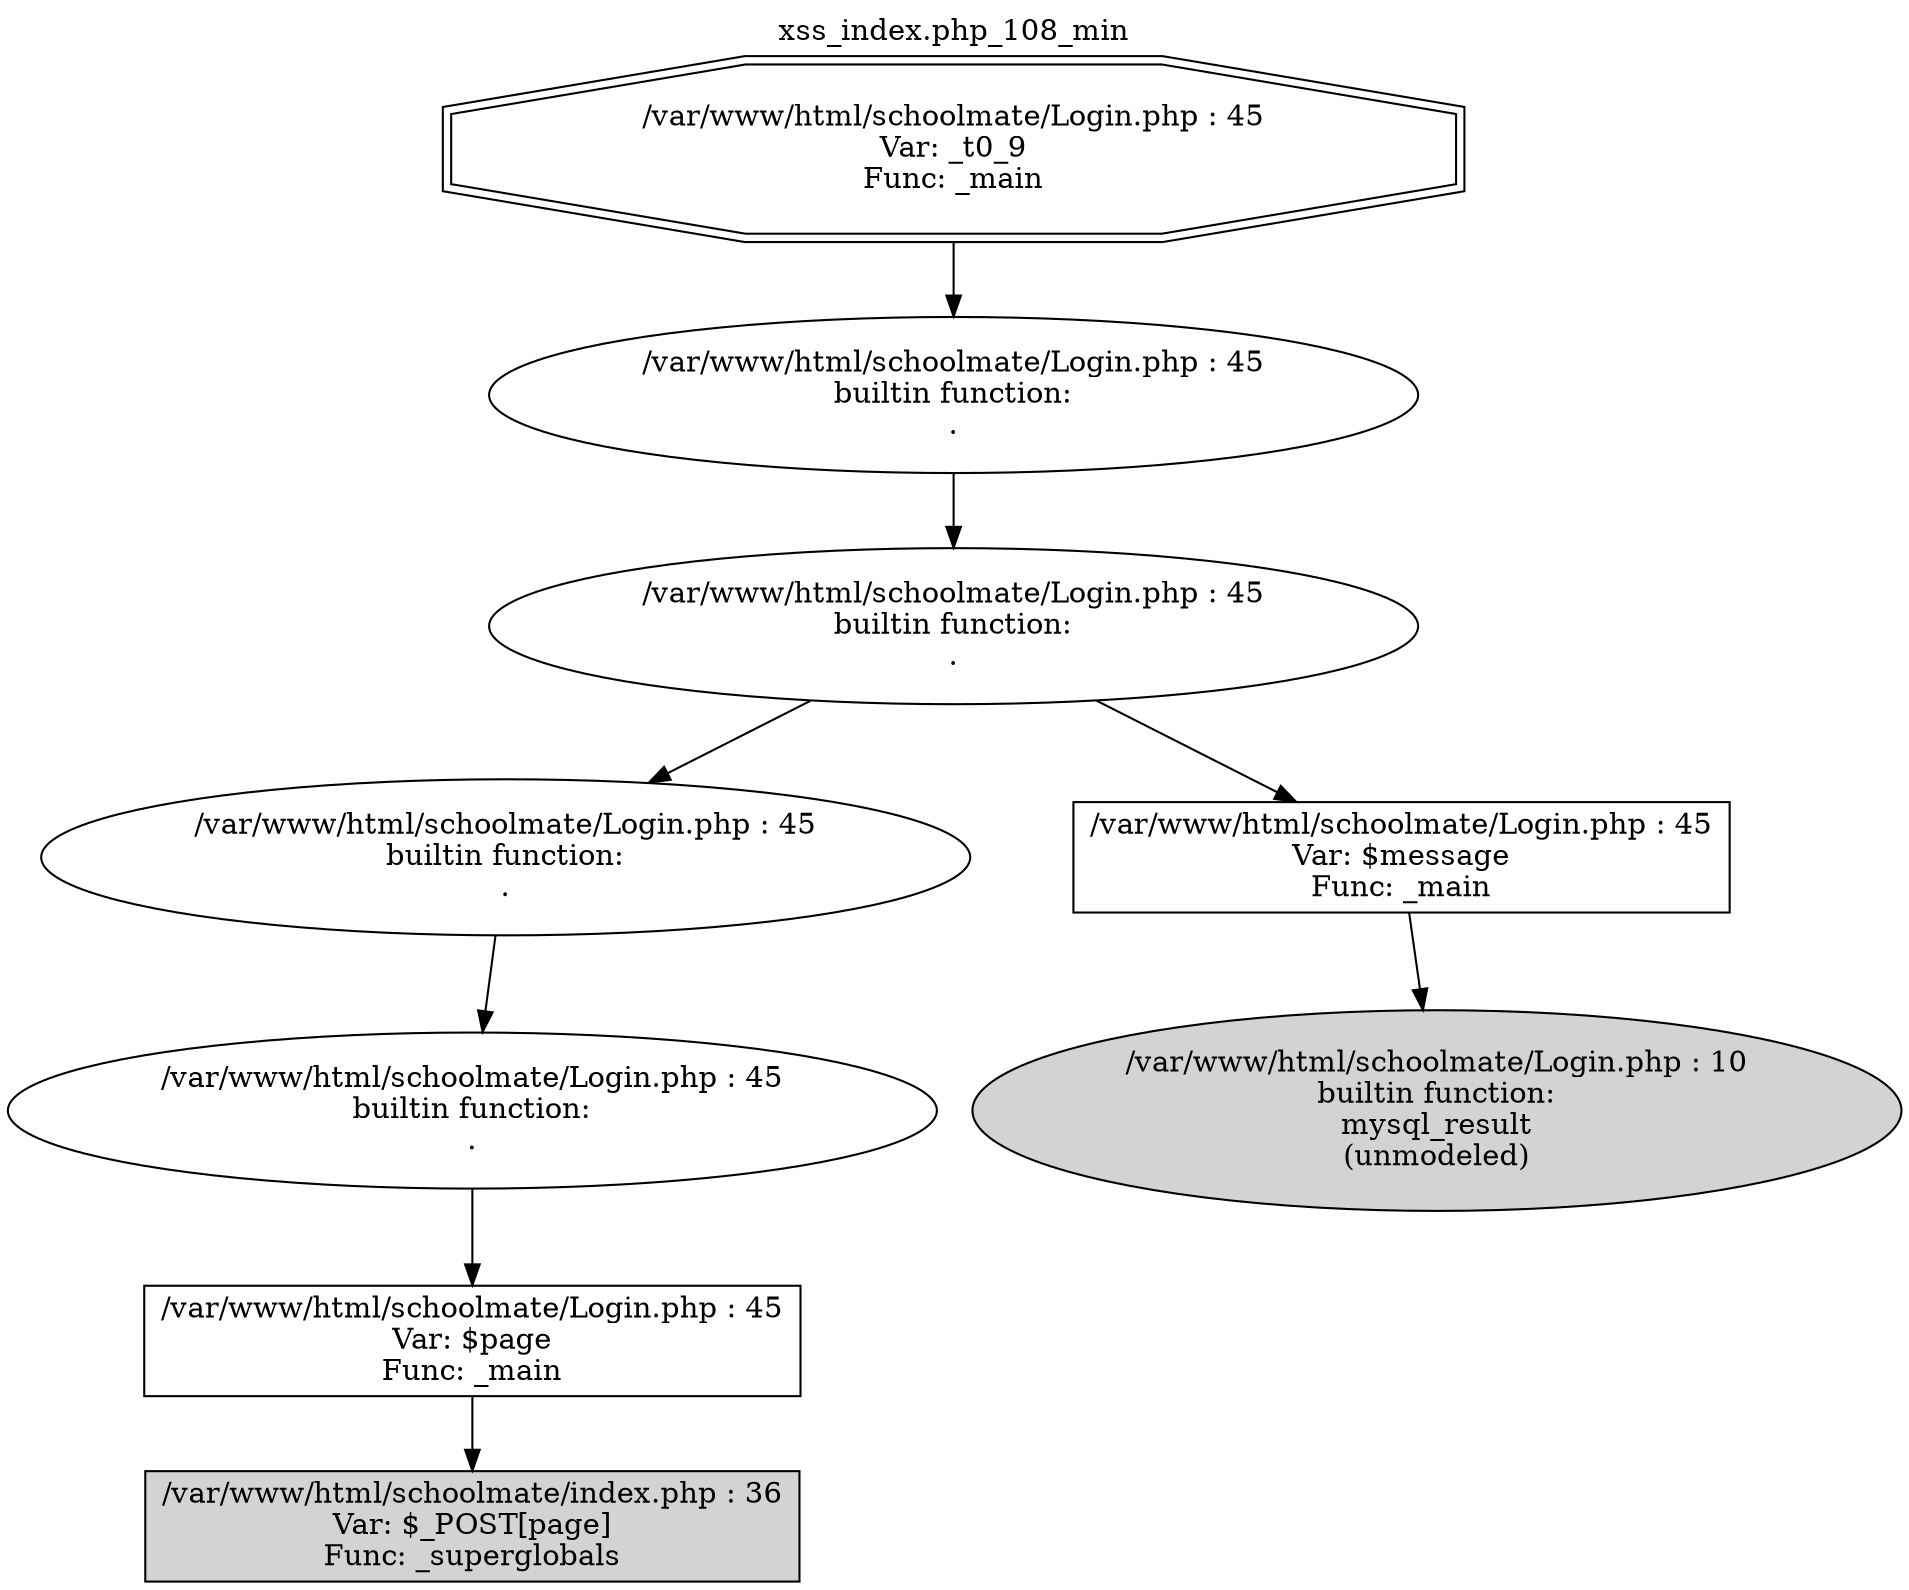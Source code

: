 digraph cfg {
  label="xss_index.php_108_min";
  labelloc=t;
  n1 [shape=doubleoctagon, label="/var/www/html/schoolmate/Login.php : 45\nVar: _t0_9\nFunc: _main\n"];
  n2 [shape=ellipse, label="/var/www/html/schoolmate/Login.php : 45\nbuiltin function:\n.\n"];
  n3 [shape=ellipse, label="/var/www/html/schoolmate/Login.php : 45\nbuiltin function:\n.\n"];
  n4 [shape=ellipse, label="/var/www/html/schoolmate/Login.php : 45\nbuiltin function:\n.\n"];
  n5 [shape=ellipse, label="/var/www/html/schoolmate/Login.php : 45\nbuiltin function:\n.\n"];
  n6 [shape=box, label="/var/www/html/schoolmate/Login.php : 45\nVar: $page\nFunc: _main\n"];
  n7 [shape=box, label="/var/www/html/schoolmate/index.php : 36\nVar: $_POST[page]\nFunc: _superglobals\n",style=filled];
  n8 [shape=box, label="/var/www/html/schoolmate/Login.php : 45\nVar: $message\nFunc: _main\n"];
  n9 [shape=ellipse, label="/var/www/html/schoolmate/Login.php : 10\nbuiltin function:\nmysql_result\n(unmodeled)\n",style=filled];
  n1 -> n2;
  n2 -> n3;
  n3 -> n4;
  n3 -> n8;
  n4 -> n5;
  n5 -> n6;
  n6 -> n7;
  n8 -> n9;
}
